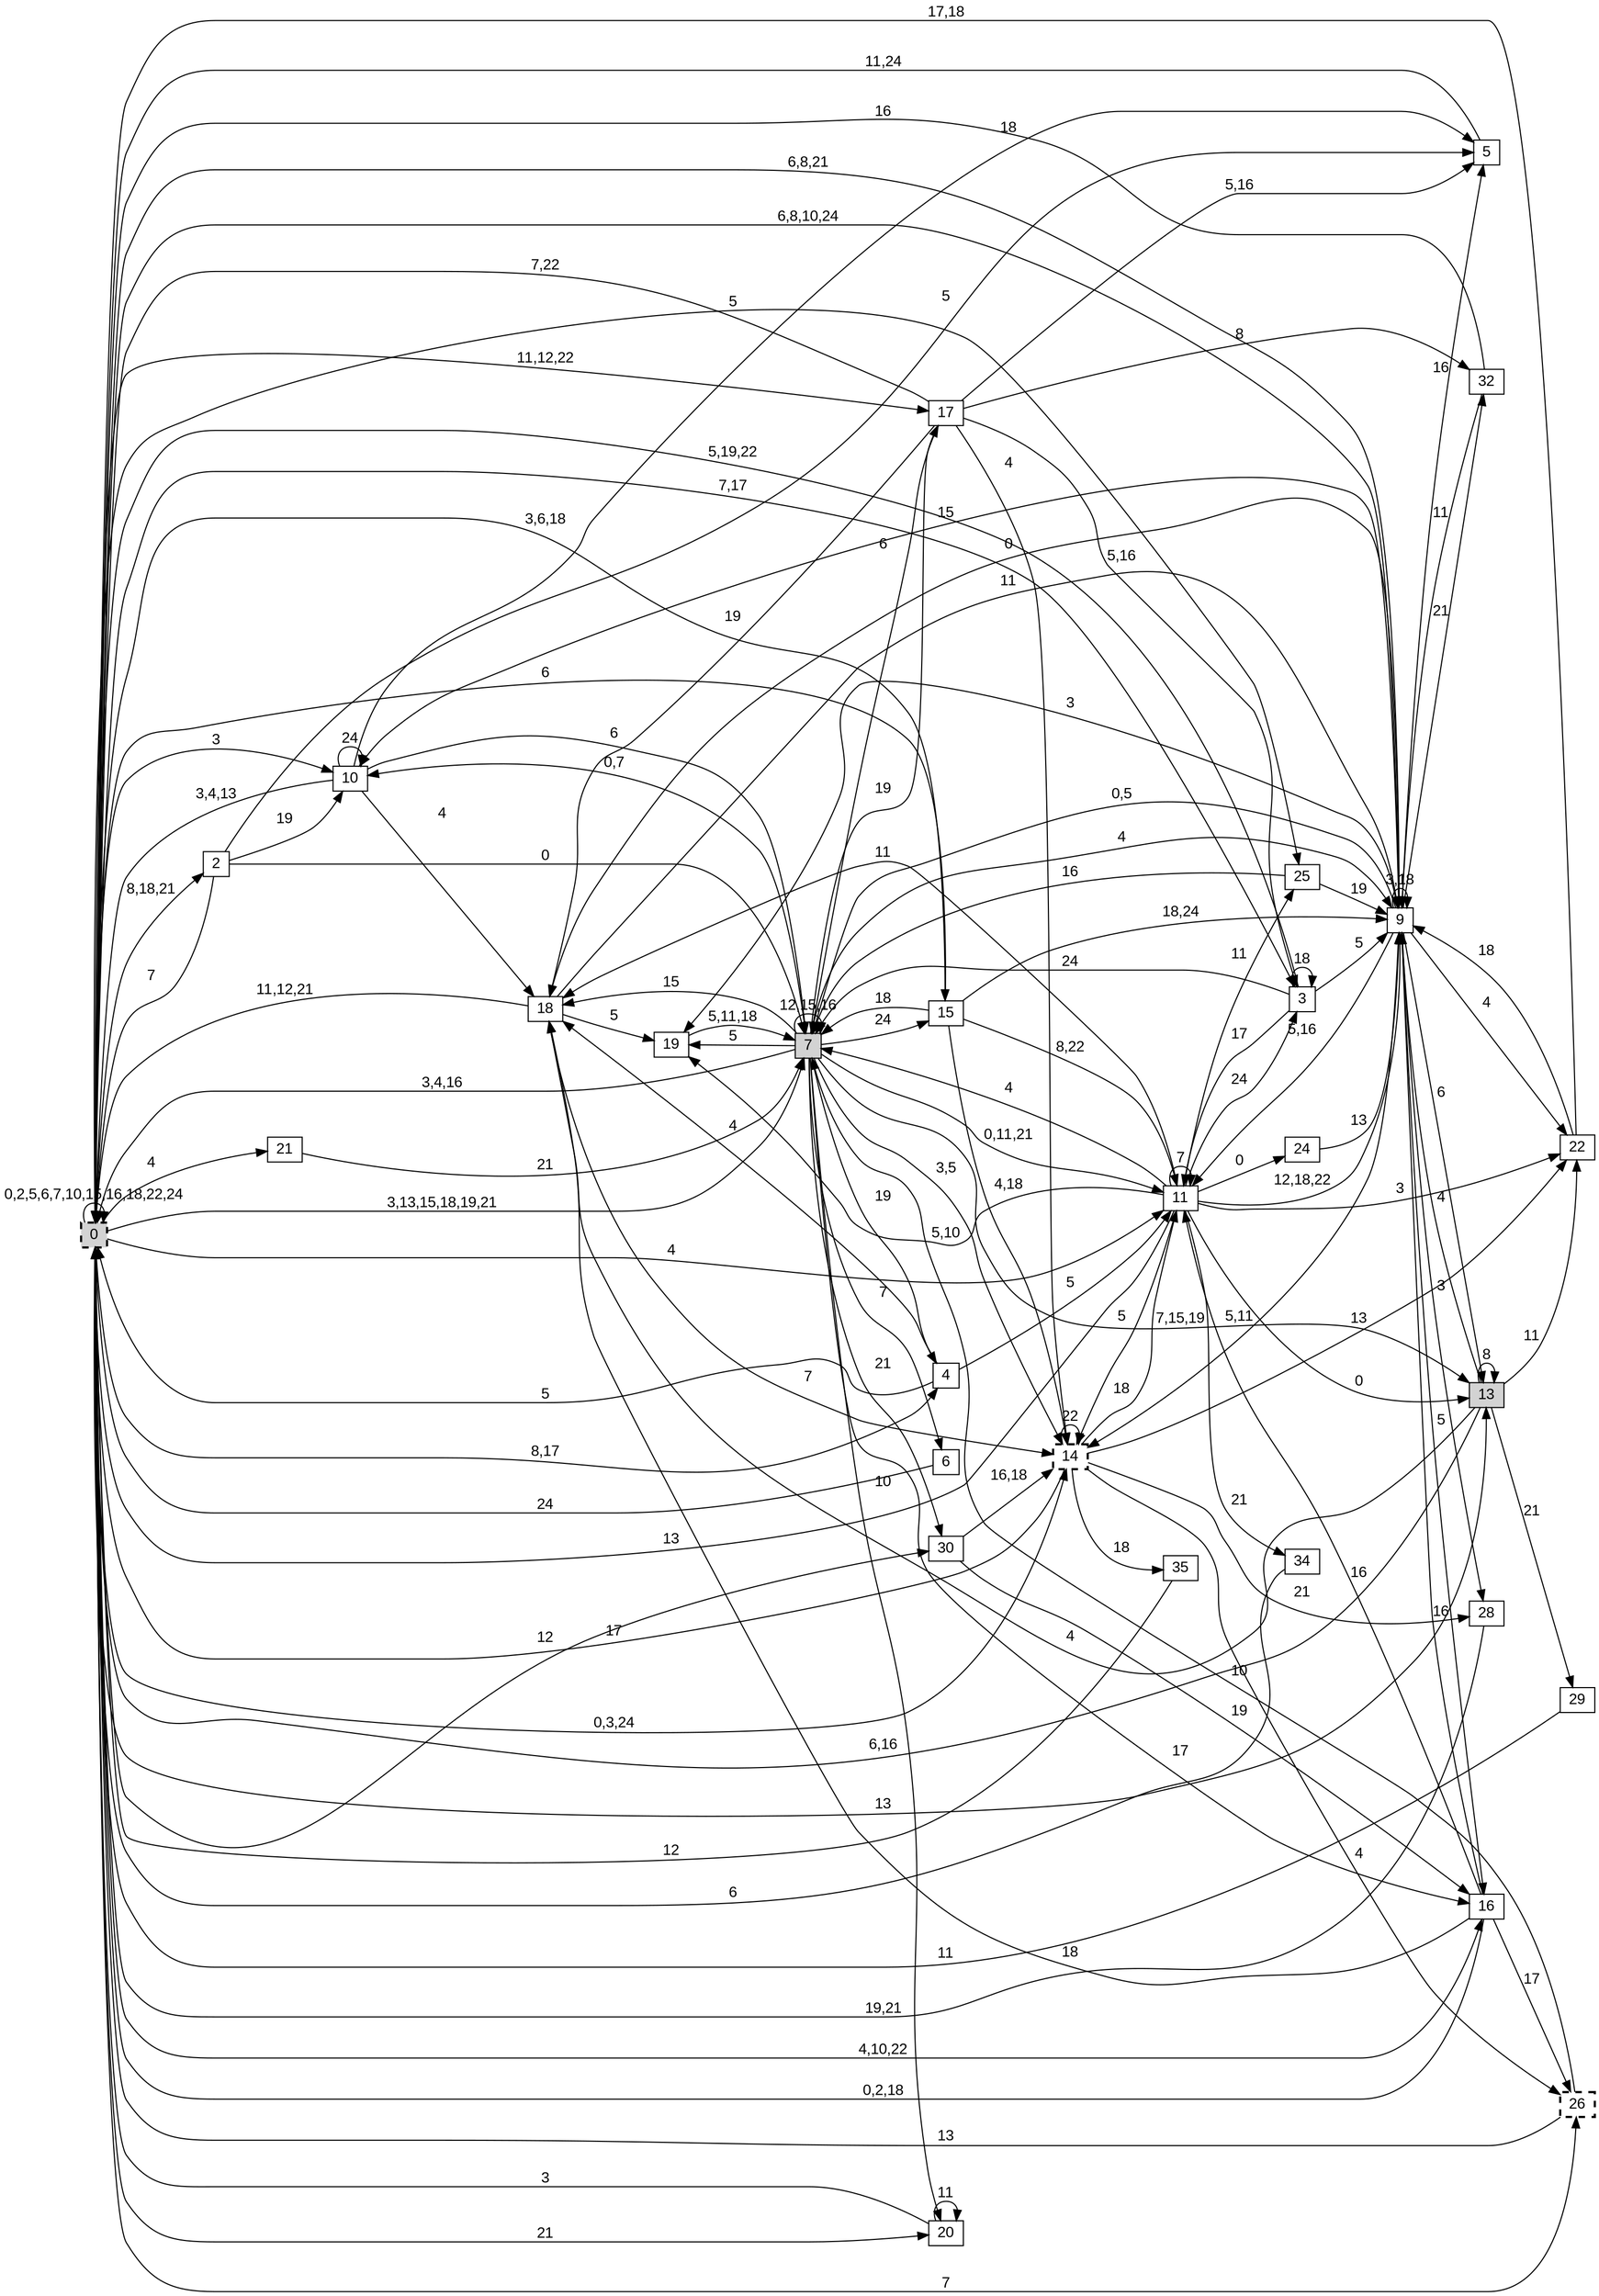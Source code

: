 digraph "NDFA" {
  rankdir=LR
  node [shape=box width=0.1 height=0.1 fontname=Arial]
  edge [fontname=Arial]
/* Estados */
 s0 [label="0" style="filled,bold,dashed"] /* I:1 F:1 D:0 */
 s2 [label="2" ] /* I:0 F:0 D:0 */
 s3 [label="3" ] /* I:0 F:0 D:0 */
 s4 [label="4" ] /* I:0 F:0 D:0 */
 s5 [label="5" ] /* I:0 F:0 D:0 */
 s6 [label="6" ] /* I:0 F:0 D:0 */
 s7 [label="7" style="filled"] /* I:1 F:0 D:0 */
 s9 [label="9" ] /* I:0 F:0 D:0 */
 s10 [label="10" ] /* I:0 F:0 D:0 */
 s11 [label="11" ] /* I:0 F:0 D:0 */
 s13 [label="13" style="filled"] /* I:1 F:0 D:0 */
 s14 [label="14" style="bold,dashed"] /* I:0 F:1 D:0 */
 s15 [label="15" ] /* I:0 F:0 D:0 */
 s16 [label="16" ] /* I:0 F:0 D:0 */
 s17 [label="17" ] /* I:0 F:0 D:0 */
 s18 [label="18" ] /* I:0 F:0 D:0 */
 s19 [label="19" ] /* I:0 F:0 D:0 */
 s20 [label="20" ] /* I:0 F:0 D:0 */
 s21 [label="21" ] /* I:0 F:0 D:0 */
 s22 [label="22" ] /* I:0 F:0 D:0 */
 s24 [label="24" ] /* I:0 F:0 D:0 */
 s25 [label="25" ] /* I:0 F:0 D:0 */
 s26 [label="26" style="bold,dashed"] /* I:0 F:1 D:0 */
 s28 [label="28" ] /* I:0 F:0 D:0 */
 s29 [label="29" ] /* I:0 F:0 D:0 */
 s30 [label="30" ] /* I:0 F:0 D:0 */
 s32 [label="32" ] /* I:0 F:0 D:0 */
 s34 [label="34" ] /* I:0 F:0 D:0 */
 s35 [label="35" ] /* I:0 F:0 D:0 */
/* Transiciones */
  s0 -> s0 [label="0,2,5,6,7,10,15,16,18,22,24"]
  s0 -> s2 [label="8,18,21"]
  s0 -> s3 [label="7,17"]
  s0 -> s4 [label="8,17"]
  s0 -> s7 [label="3,13,15,18,19,21"]
  s0 -> s9 [label="6,8,10,24"]
  s0 -> s10 [label="3"]
  s0 -> s11 [label="4"]
  s0 -> s13 [label="13"]
  s0 -> s14 [label="0,3,24"]
  s0 -> s15 [label="3,6,18"]
  s0 -> s16 [label="4,10,22"]
  s0 -> s17 [label="11,12,22"]
  s0 -> s20 [label="21"]
  s0 -> s21 [label="4"]
  s0 -> s25 [label="5"]
  s0 -> s26 [label="7"]
  s0 -> s30 [label="12"]
  s2 -> s0 [label="7"]
  s2 -> s5 [label="5"]
  s2 -> s7 [label="0"]
  s2 -> s10 [label="19"]
  s3 -> s0 [label="5,19,22"]
  s3 -> s3 [label="18"]
  s3 -> s7 [label="24"]
  s3 -> s9 [label="5"]
  s3 -> s11 [label="17"]
  s4 -> s0 [label="5"]
  s4 -> s11 [label="5"]
  s4 -> s18 [label="4"]
  s5 -> s0 [label="11,24"]
  s6 -> s0 [label="24"]
  s7 -> s0 [label="3,4,16"]
  s7 -> s4 [label="19"]
  s7 -> s6 [label="7"]
  s7 -> s7 [label="12,15,16"]
  s7 -> s9 [label="4"]
  s7 -> s10 [label="0,7"]
  s7 -> s11 [label="0,11,21"]
  s7 -> s13 [label="7,15,19"]
  s7 -> s14 [label="3,5"]
  s7 -> s15 [label="24"]
  s7 -> s16 [label="17"]
  s7 -> s17 [label="19"]
  s7 -> s18 [label="15"]
  s7 -> s19 [label="5"]
  s7 -> s20 [label="10"]
  s7 -> s30 [label="21"]
  s9 -> s0 [label="6,8,21"]
  s9 -> s5 [label="16"]
  s9 -> s7 [label="0,5"]
  s9 -> s9 [label="3,18"]
  s9 -> s10 [label="15"]
  s9 -> s11 [label="5,16"]
  s9 -> s13 [label="6"]
  s9 -> s14 [label="5,11"]
  s9 -> s16 [label="5"]
  s9 -> s18 [label="0"]
  s9 -> s19 [label="3"]
  s9 -> s22 [label="4"]
  s9 -> s28 [label="3"]
  s9 -> s32 [label="21"]
  s10 -> s0 [label="3,4,13"]
  s10 -> s5 [label="18"]
  s10 -> s7 [label="6"]
  s10 -> s10 [label="24"]
  s10 -> s18 [label="4"]
  s11 -> s0 [label="13"]
  s11 -> s3 [label="24"]
  s11 -> s7 [label="4"]
  s11 -> s9 [label="12,18,22"]
  s11 -> s11 [label="7"]
  s11 -> s13 [label="0"]
  s11 -> s14 [label="5"]
  s11 -> s18 [label="11"]
  s11 -> s19 [label="5,10"]
  s11 -> s22 [label="3"]
  s11 -> s24 [label="0"]
  s11 -> s25 [label="11"]
  s11 -> s34 [label="21"]
  s13 -> s0 [label="6,16"]
  s13 -> s9 [label="4"]
  s13 -> s13 [label="8"]
  s13 -> s18 [label="4"]
  s13 -> s22 [label="11"]
  s13 -> s29 [label="21"]
  s14 -> s0 [label="17"]
  s14 -> s11 [label="18"]
  s14 -> s14 [label="22"]
  s14 -> s22 [label="13"]
  s14 -> s26 [label="4"]
  s14 -> s28 [label="21"]
  s14 -> s35 [label="18"]
  s15 -> s0 [label="6"]
  s15 -> s7 [label="18"]
  s15 -> s9 [label="18,24"]
  s15 -> s11 [label="8,22"]
  s15 -> s14 [label="4,18"]
  s16 -> s0 [label="0,2,18"]
  s16 -> s9 [label="16"]
  s16 -> s11 [label="16"]
  s16 -> s18 [label="18"]
  s16 -> s26 [label="17"]
  s17 -> s0 [label="7,22"]
  s17 -> s3 [label="5,16"]
  s17 -> s5 [label="5,16"]
  s17 -> s7 [label="6"]
  s17 -> s14 [label="4"]
  s17 -> s18 [label="19"]
  s17 -> s32 [label="8"]
  s18 -> s0 [label="11,12,21"]
  s18 -> s9 [label="11"]
  s18 -> s14 [label="7"]
  s18 -> s19 [label="5"]
  s19 -> s7 [label="5,11,18"]
  s20 -> s0 [label="3"]
  s20 -> s20 [label="11"]
  s21 -> s7 [label="21"]
  s22 -> s0 [label="17,18"]
  s22 -> s9 [label="18"]
  s24 -> s9 [label="13"]
  s25 -> s7 [label="16"]
  s25 -> s9 [label="19"]
  s26 -> s0 [label="13"]
  s26 -> s7 [label="10"]
  s28 -> s0 [label="19,21"]
  s29 -> s0 [label="11"]
  s30 -> s14 [label="16,18"]
  s30 -> s16 [label="19"]
  s32 -> s0 [label="16"]
  s32 -> s9 [label="11"]
  s34 -> s0 [label="6"]
  s35 -> s0 [label="12"]
}
